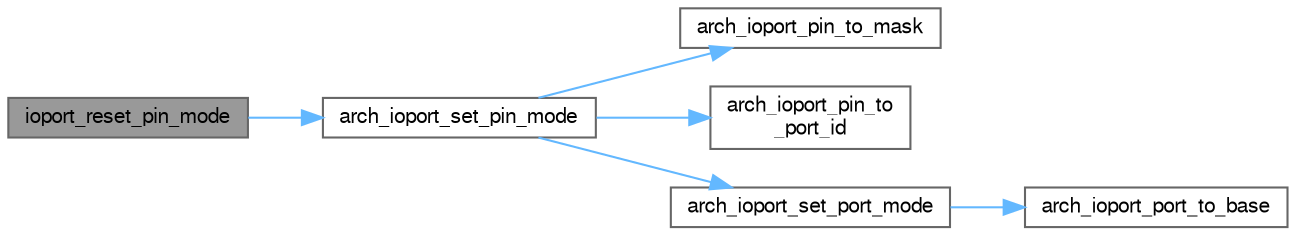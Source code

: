 digraph "ioport_reset_pin_mode"
{
 // LATEX_PDF_SIZE
  bgcolor="transparent";
  edge [fontname=FreeSans,fontsize=10,labelfontname=FreeSans,labelfontsize=10];
  node [fontname=FreeSans,fontsize=10,shape=box,height=0.2,width=0.4];
  rankdir="LR";
  Node1 [label="ioport_reset_pin_mode",height=0.2,width=0.4,color="gray40", fillcolor="grey60", style="filled", fontcolor="black",tooltip="Reset pin mode configuration for a single IOPORT pin."];
  Node1 -> Node2 [color="steelblue1",style="solid"];
  Node2 [label="arch_ioport_set_pin_mode",height=0.2,width=0.4,color="grey40", fillcolor="white", style="filled",URL="$ioport__pio_8h.html#aac4ba5127f61519fb2f981ebefaa85bb",tooltip=" "];
  Node2 -> Node3 [color="steelblue1",style="solid"];
  Node3 [label="arch_ioport_pin_to_mask",height=0.2,width=0.4,color="grey40", fillcolor="white", style="filled",URL="$ioport__pio_8h.html#a69fd7bdfb41664b749080e509798165e",tooltip=" "];
  Node2 -> Node4 [color="steelblue1",style="solid"];
  Node4 [label="arch_ioport_pin_to\l_port_id",height=0.2,width=0.4,color="grey40", fillcolor="white", style="filled",URL="$ioport__pio_8h.html#a17ab9c7be3b9b2674e7668b6a083d191",tooltip=" "];
  Node2 -> Node5 [color="steelblue1",style="solid"];
  Node5 [label="arch_ioport_set_port_mode",height=0.2,width=0.4,color="grey40", fillcolor="white", style="filled",URL="$ioport__pio_8h.html#a6739905dc552d38327247c322dc5b2a3",tooltip=" "];
  Node5 -> Node6 [color="steelblue1",style="solid"];
  Node6 [label="arch_ioport_port_to_base",height=0.2,width=0.4,color="grey40", fillcolor="white", style="filled",URL="$ioport__pio_8h.html#ac2b01a65bf5686910b77f6b606497df2",tooltip=" "];
}
